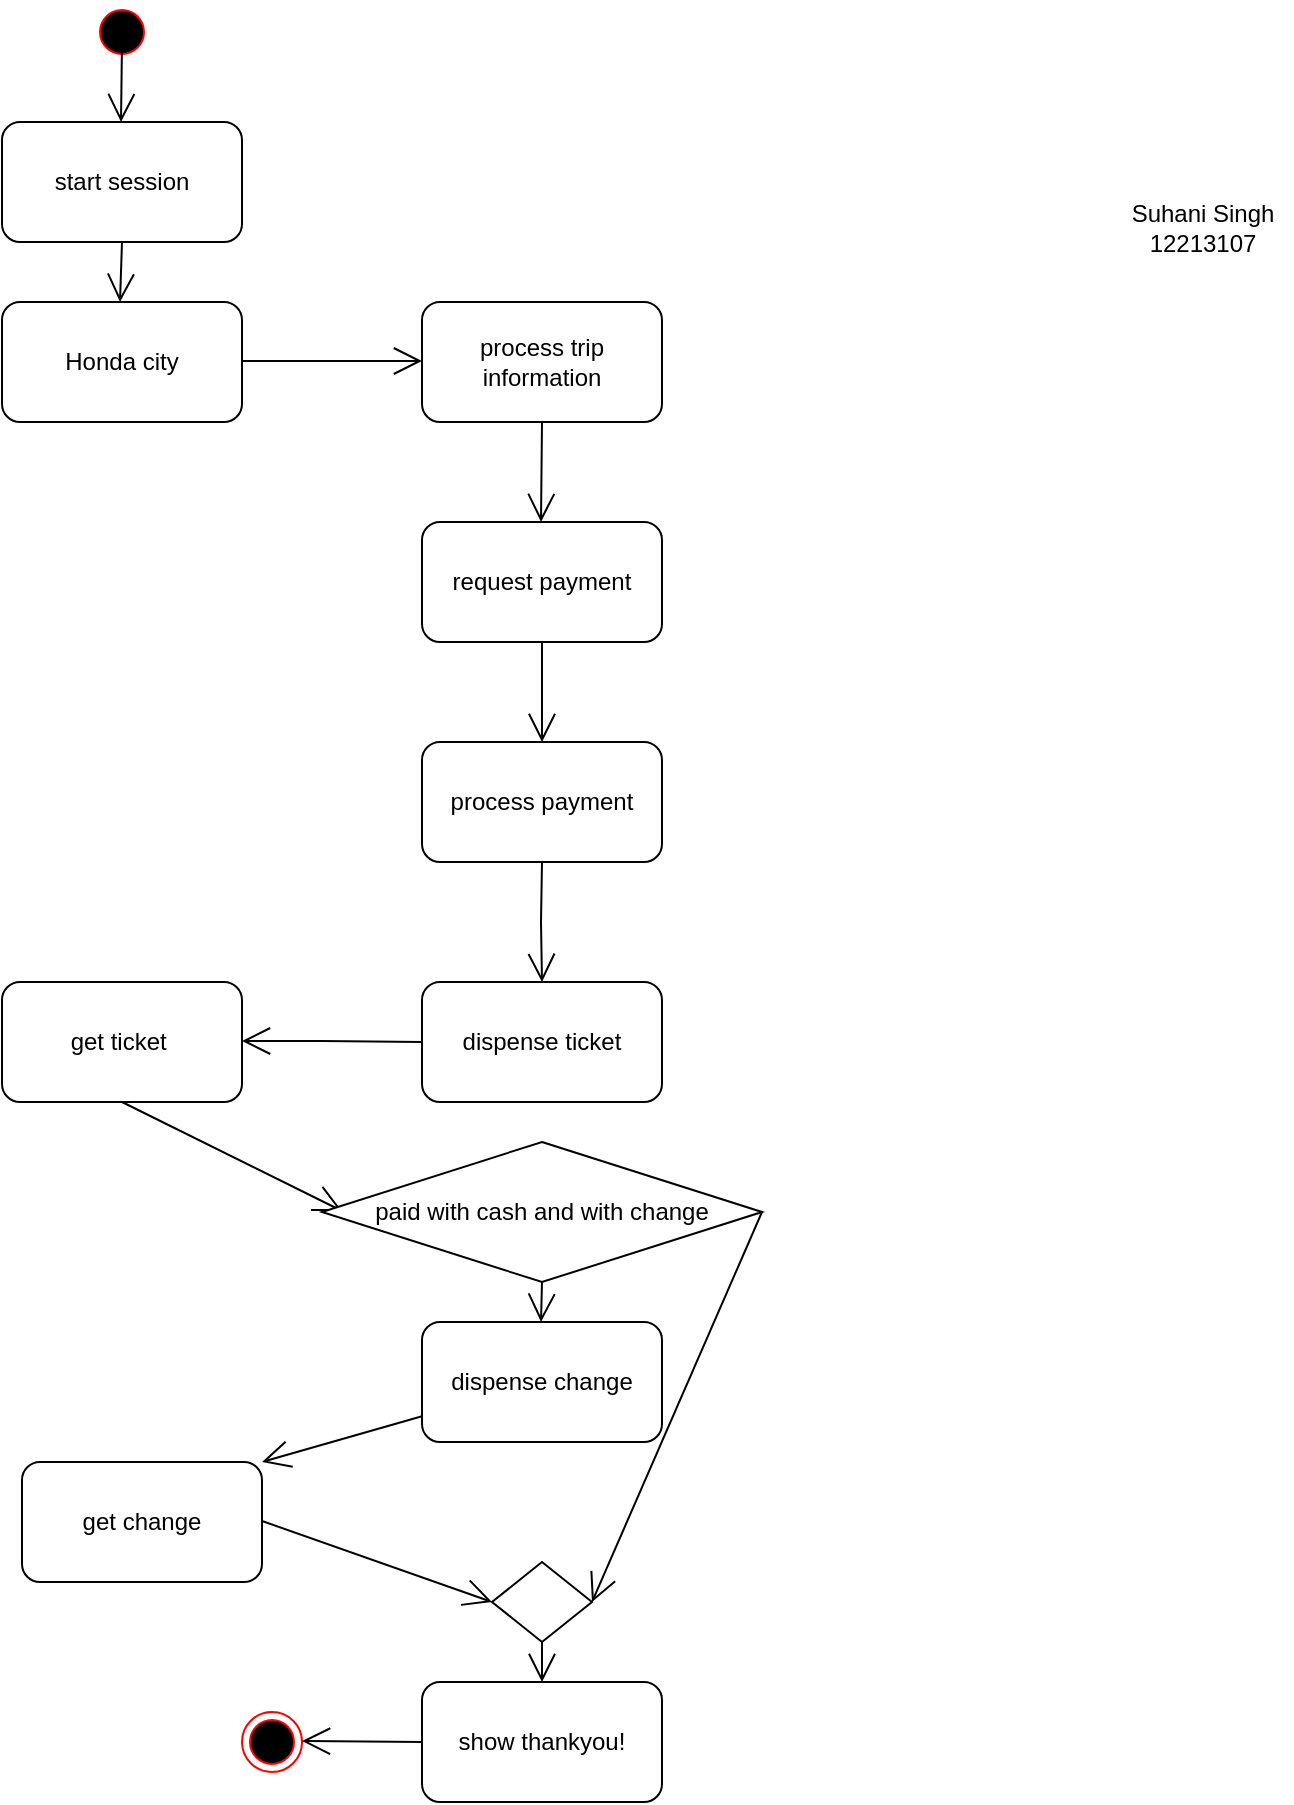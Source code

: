 <mxfile version="22.1.21" type="github">
  <diagram name="Page-1" id="jU7aJNaG4EmLiF6ASeKA">
    <mxGraphModel dx="1468" dy="935" grid="1" gridSize="10" guides="1" tooltips="1" connect="1" arrows="1" fold="1" page="1" pageScale="1" pageWidth="850" pageHeight="1100" math="0" shadow="0">
      <root>
        <mxCell id="0" />
        <mxCell id="1" parent="0" />
        <mxCell id="PQB1Y8k-di75P9IcplEZ-1" value="start session" style="rounded=1;whiteSpace=wrap;html=1;" vertex="1" parent="1">
          <mxGeometry x="30" y="60" width="120" height="60" as="geometry" />
        </mxCell>
        <mxCell id="PQB1Y8k-di75P9IcplEZ-2" value="Honda city" style="rounded=1;whiteSpace=wrap;html=1;" vertex="1" parent="1">
          <mxGeometry x="30" y="150" width="120" height="60" as="geometry" />
        </mxCell>
        <mxCell id="PQB1Y8k-di75P9IcplEZ-3" value="dispense ticket" style="rounded=1;whiteSpace=wrap;html=1;" vertex="1" parent="1">
          <mxGeometry x="240" y="490" width="120" height="60" as="geometry" />
        </mxCell>
        <mxCell id="PQB1Y8k-di75P9IcplEZ-5" value="process payment" style="rounded=1;whiteSpace=wrap;html=1;" vertex="1" parent="1">
          <mxGeometry x="240" y="370" width="120" height="60" as="geometry" />
        </mxCell>
        <mxCell id="PQB1Y8k-di75P9IcplEZ-6" value="request payment" style="rounded=1;whiteSpace=wrap;html=1;" vertex="1" parent="1">
          <mxGeometry x="240" y="260" width="120" height="60" as="geometry" />
        </mxCell>
        <mxCell id="PQB1Y8k-di75P9IcplEZ-7" value="process trip information" style="rounded=1;whiteSpace=wrap;html=1;" vertex="1" parent="1">
          <mxGeometry x="240" y="150" width="120" height="60" as="geometry" />
        </mxCell>
        <mxCell id="PQB1Y8k-di75P9IcplEZ-8" value="show thankyou!" style="rounded=1;whiteSpace=wrap;html=1;" vertex="1" parent="1">
          <mxGeometry x="240" y="840" width="120" height="60" as="geometry" />
        </mxCell>
        <mxCell id="PQB1Y8k-di75P9IcplEZ-9" value="get change" style="rounded=1;whiteSpace=wrap;html=1;" vertex="1" parent="1">
          <mxGeometry x="40" y="730" width="120" height="60" as="geometry" />
        </mxCell>
        <mxCell id="PQB1Y8k-di75P9IcplEZ-11" value="dispense change" style="rounded=1;whiteSpace=wrap;html=1;" vertex="1" parent="1">
          <mxGeometry x="240" y="660" width="120" height="60" as="geometry" />
        </mxCell>
        <mxCell id="PQB1Y8k-di75P9IcplEZ-12" value="get ticket&amp;nbsp;" style="rounded=1;whiteSpace=wrap;html=1;" vertex="1" parent="1">
          <mxGeometry x="30" y="490" width="120" height="60" as="geometry" />
        </mxCell>
        <mxCell id="PQB1Y8k-di75P9IcplEZ-16" value="" style="endArrow=open;endFill=1;endSize=12;html=1;rounded=0;exitX=0.5;exitY=1;exitDx=0;exitDy=0;" edge="1" parent="1" source="PQB1Y8k-di75P9IcplEZ-1">
          <mxGeometry width="160" relative="1" as="geometry">
            <mxPoint x="89" y="120" as="sourcePoint" />
            <mxPoint x="89" y="150" as="targetPoint" />
          </mxGeometry>
        </mxCell>
        <mxCell id="PQB1Y8k-di75P9IcplEZ-20" value="" style="endArrow=open;endFill=1;endSize=12;html=1;rounded=0;" edge="1" parent="1">
          <mxGeometry width="160" relative="1" as="geometry">
            <mxPoint x="150" y="179.5" as="sourcePoint" />
            <mxPoint x="240" y="179.5" as="targetPoint" />
          </mxGeometry>
        </mxCell>
        <mxCell id="PQB1Y8k-di75P9IcplEZ-21" value="" style="endArrow=open;endFill=1;endSize=12;html=1;rounded=0;" edge="1" parent="1">
          <mxGeometry width="160" relative="1" as="geometry">
            <mxPoint x="300" y="210" as="sourcePoint" />
            <mxPoint x="299.5" y="260" as="targetPoint" />
          </mxGeometry>
        </mxCell>
        <mxCell id="PQB1Y8k-di75P9IcplEZ-23" value="" style="endArrow=open;endFill=1;endSize=12;html=1;rounded=0;exitX=0.5;exitY=1;exitDx=0;exitDy=0;entryX=0.5;entryY=0;entryDx=0;entryDy=0;" edge="1" parent="1" source="PQB1Y8k-di75P9IcplEZ-5" target="PQB1Y8k-di75P9IcplEZ-3">
          <mxGeometry width="160" relative="1" as="geometry">
            <mxPoint x="299.5" y="440" as="sourcePoint" />
            <mxPoint x="299.5" y="480" as="targetPoint" />
            <Array as="points">
              <mxPoint x="299.5" y="460" />
            </Array>
          </mxGeometry>
        </mxCell>
        <mxCell id="PQB1Y8k-di75P9IcplEZ-24" value="" style="endArrow=open;endFill=1;endSize=12;html=1;rounded=0;exitX=0.5;exitY=1;exitDx=0;exitDy=0;" edge="1" parent="1" source="PQB1Y8k-di75P9IcplEZ-12">
          <mxGeometry width="160" relative="1" as="geometry">
            <mxPoint x="90" y="600" as="sourcePoint" />
            <mxPoint x="200" y="604.5" as="targetPoint" />
          </mxGeometry>
        </mxCell>
        <mxCell id="PQB1Y8k-di75P9IcplEZ-26" value="" style="endArrow=open;endFill=1;endSize=12;html=1;rounded=0;" edge="1" parent="1">
          <mxGeometry width="160" relative="1" as="geometry">
            <mxPoint x="300" y="320" as="sourcePoint" />
            <mxPoint x="299.5" y="370" as="targetPoint" />
            <Array as="points">
              <mxPoint x="300" y="370" />
            </Array>
          </mxGeometry>
        </mxCell>
        <mxCell id="PQB1Y8k-di75P9IcplEZ-29" value="" style="endArrow=open;endFill=1;endSize=12;html=1;rounded=0;exitX=0;exitY=0.5;exitDx=0;exitDy=0;" edge="1" parent="1" source="PQB1Y8k-di75P9IcplEZ-3">
          <mxGeometry width="160" relative="1" as="geometry">
            <mxPoint x="230" y="519.5" as="sourcePoint" />
            <mxPoint x="150" y="519.5" as="targetPoint" />
            <Array as="points">
              <mxPoint x="190" y="519.5" />
              <mxPoint x="160" y="519.5" />
            </Array>
          </mxGeometry>
        </mxCell>
        <mxCell id="PQB1Y8k-di75P9IcplEZ-32" value="" style="ellipse;html=1;shape=startState;fillColor=#000000;strokeColor=#ff0000;" vertex="1" parent="1">
          <mxGeometry x="75" width="30" height="30" as="geometry" />
        </mxCell>
        <mxCell id="PQB1Y8k-di75P9IcplEZ-36" value="paid with cash and with change" style="rhombus;whiteSpace=wrap;html=1;" vertex="1" parent="1">
          <mxGeometry x="190" y="570" width="220" height="70" as="geometry" />
        </mxCell>
        <mxCell id="PQB1Y8k-di75P9IcplEZ-39" value="" style="rhombus;whiteSpace=wrap;html=1;" vertex="1" parent="1">
          <mxGeometry x="275" y="780" width="50" height="40" as="geometry" />
        </mxCell>
        <mxCell id="PQB1Y8k-di75P9IcplEZ-41" value="" style="endArrow=open;endFill=1;endSize=12;html=1;rounded=0;entryX=0;entryY=0.5;entryDx=0;entryDy=0;" edge="1" parent="1" target="PQB1Y8k-di75P9IcplEZ-39">
          <mxGeometry width="160" relative="1" as="geometry">
            <mxPoint x="160" y="759.5" as="sourcePoint" />
            <mxPoint x="270" y="800" as="targetPoint" />
          </mxGeometry>
        </mxCell>
        <mxCell id="PQB1Y8k-di75P9IcplEZ-42" value="" style="endArrow=open;endFill=1;endSize=12;html=1;rounded=0;entryX=0.5;entryY=0;entryDx=0;entryDy=0;exitX=0.5;exitY=1;exitDx=0;exitDy=0;" edge="1" parent="1" source="PQB1Y8k-di75P9IcplEZ-39" target="PQB1Y8k-di75P9IcplEZ-8">
          <mxGeometry width="160" relative="1" as="geometry">
            <mxPoint x="290" y="810" as="sourcePoint" />
            <mxPoint x="450" y="810" as="targetPoint" />
          </mxGeometry>
        </mxCell>
        <mxCell id="PQB1Y8k-di75P9IcplEZ-43" value="" style="endArrow=open;endFill=1;endSize=12;html=1;rounded=0;exitX=1;exitY=0.5;exitDx=0;exitDy=0;entryX=1;entryY=0.5;entryDx=0;entryDy=0;" edge="1" parent="1" source="PQB1Y8k-di75P9IcplEZ-36" target="PQB1Y8k-di75P9IcplEZ-39">
          <mxGeometry width="160" relative="1" as="geometry">
            <mxPoint x="400" y="610" as="sourcePoint" />
            <mxPoint x="320" y="805.5" as="targetPoint" />
          </mxGeometry>
        </mxCell>
        <mxCell id="PQB1Y8k-di75P9IcplEZ-44" value="" style="endArrow=open;endFill=1;endSize=12;html=1;rounded=0;entryX=1;entryY=0;entryDx=0;entryDy=0;" edge="1" parent="1" source="PQB1Y8k-di75P9IcplEZ-11" target="PQB1Y8k-di75P9IcplEZ-9">
          <mxGeometry width="160" relative="1" as="geometry">
            <mxPoint x="130" y="689.5" as="sourcePoint" />
            <mxPoint x="110" y="690" as="targetPoint" />
          </mxGeometry>
        </mxCell>
        <mxCell id="PQB1Y8k-di75P9IcplEZ-46" value="" style="endArrow=open;endFill=1;endSize=12;html=1;rounded=0;" edge="1" parent="1">
          <mxGeometry width="160" relative="1" as="geometry">
            <mxPoint x="300" y="640" as="sourcePoint" />
            <mxPoint x="299.5" y="660" as="targetPoint" />
          </mxGeometry>
        </mxCell>
        <mxCell id="PQB1Y8k-di75P9IcplEZ-47" value="" style="ellipse;html=1;shape=endState;fillColor=#000000;strokeColor=#ff0000;" vertex="1" parent="1">
          <mxGeometry x="150" y="855" width="30" height="30" as="geometry" />
        </mxCell>
        <mxCell id="PQB1Y8k-di75P9IcplEZ-48" value="" style="endArrow=open;endFill=1;endSize=12;html=1;rounded=0;exitX=0;exitY=0.5;exitDx=0;exitDy=0;" edge="1" parent="1" source="PQB1Y8k-di75P9IcplEZ-8">
          <mxGeometry width="160" relative="1" as="geometry">
            <mxPoint x="280" y="869.5" as="sourcePoint" />
            <mxPoint x="180" y="869.5" as="targetPoint" />
          </mxGeometry>
        </mxCell>
        <mxCell id="PQB1Y8k-di75P9IcplEZ-49" value="" style="endArrow=open;endFill=1;endSize=12;html=1;rounded=0;" edge="1" parent="1">
          <mxGeometry width="160" relative="1" as="geometry">
            <mxPoint x="90" y="20" as="sourcePoint" />
            <mxPoint x="89.5" y="60" as="targetPoint" />
          </mxGeometry>
        </mxCell>
        <mxCell id="PQB1Y8k-di75P9IcplEZ-50" value="Suhani Singh&lt;br&gt;12213107" style="text;html=1;align=center;verticalAlign=middle;resizable=0;points=[];autosize=1;strokeColor=none;fillColor=none;" vertex="1" parent="1">
          <mxGeometry x="585" y="93" width="90" height="40" as="geometry" />
        </mxCell>
      </root>
    </mxGraphModel>
  </diagram>
</mxfile>

